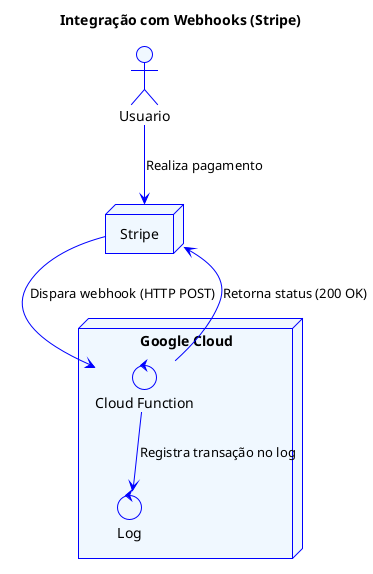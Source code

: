 @startuml
<style>
componentDiagram {
  BackGroundColor #aliceblue
  LineThickness 1
  LineColor blue
  Text blue
  
}
document {
  BackGroundColor white
}
</style>

title Integração com Webhooks (Stripe)

actor Usuario as user

node "Stripe" as stripe

node "Google Cloud" {
     control "Cloud Function" as function
     control "Log" as log
}

user --> stripe : Realiza pagamento
stripe --> function : Dispara webhook (HTTP POST)
function --> stripe : Retorna status (200 OK)
function --> log : Registra transação no log

@enduml

